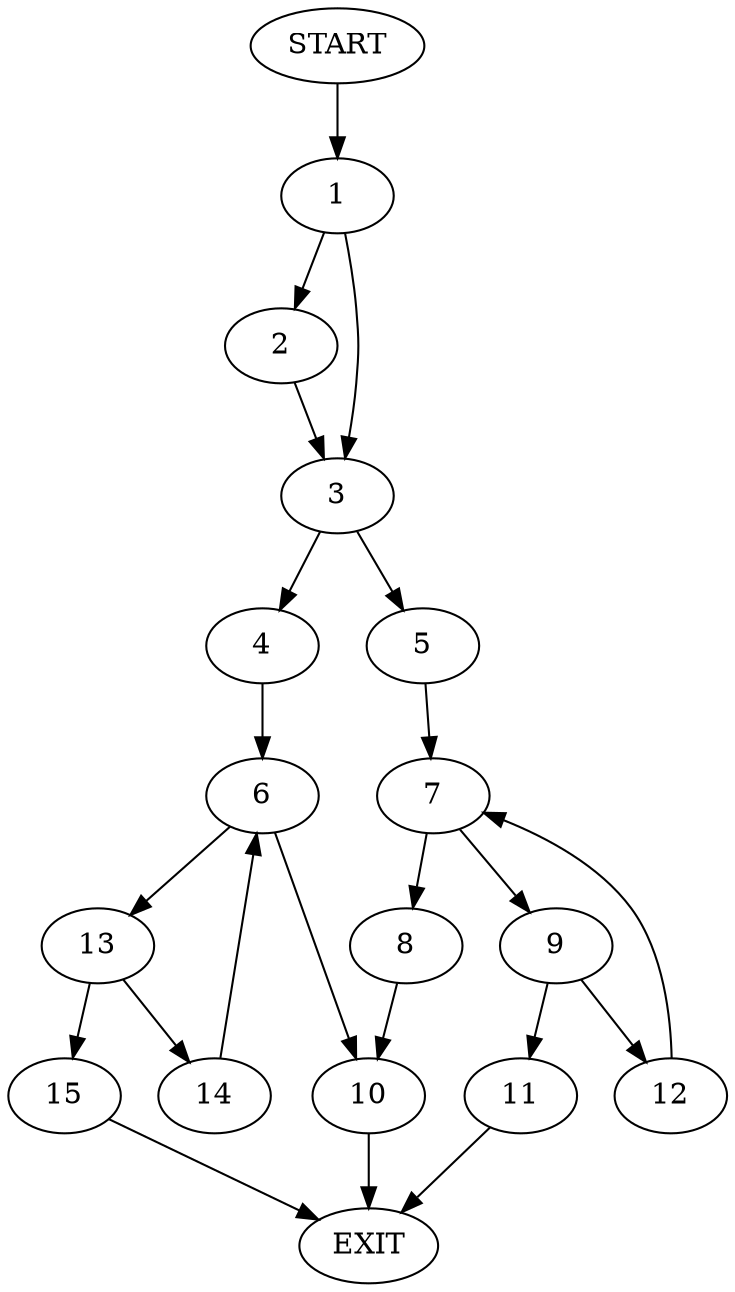 digraph {
0 [label="START"]
16 [label="EXIT"]
0 -> 1
1 -> 2
1 -> 3
2 -> 3
3 -> 4
3 -> 5
4 -> 6
5 -> 7
7 -> 8
7 -> 9
8 -> 10
9 -> 11
9 -> 12
11 -> 16
12 -> 7
10 -> 16
6 -> 10
6 -> 13
13 -> 14
13 -> 15
14 -> 6
15 -> 16
}
